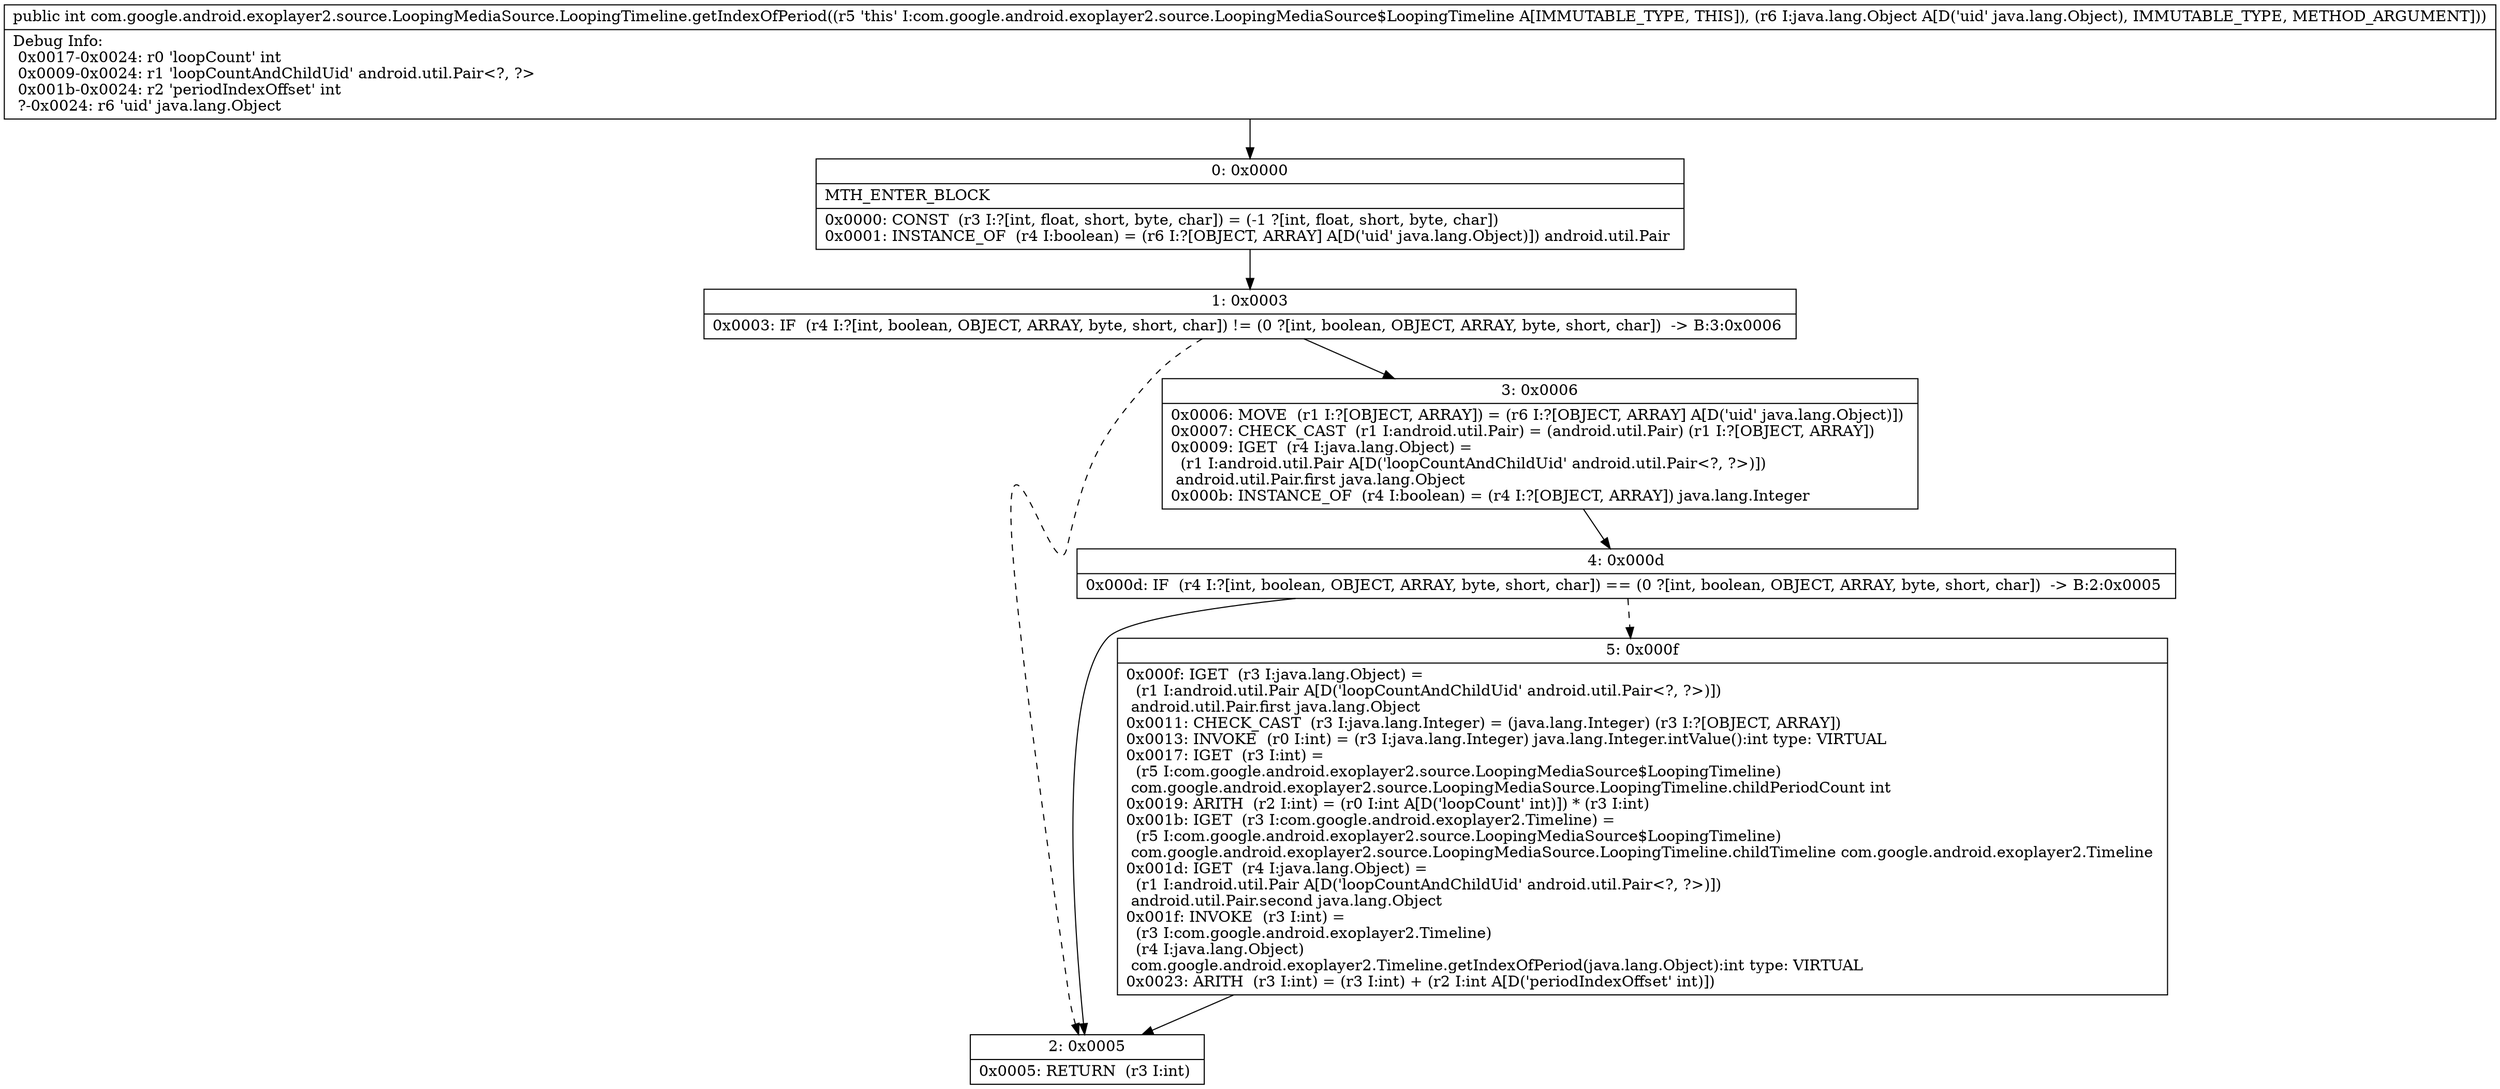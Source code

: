 digraph "CFG forcom.google.android.exoplayer2.source.LoopingMediaSource.LoopingTimeline.getIndexOfPeriod(Ljava\/lang\/Object;)I" {
Node_0 [shape=record,label="{0\:\ 0x0000|MTH_ENTER_BLOCK\l|0x0000: CONST  (r3 I:?[int, float, short, byte, char]) = (\-1 ?[int, float, short, byte, char]) \l0x0001: INSTANCE_OF  (r4 I:boolean) = (r6 I:?[OBJECT, ARRAY] A[D('uid' java.lang.Object)]) android.util.Pair \l}"];
Node_1 [shape=record,label="{1\:\ 0x0003|0x0003: IF  (r4 I:?[int, boolean, OBJECT, ARRAY, byte, short, char]) != (0 ?[int, boolean, OBJECT, ARRAY, byte, short, char])  \-\> B:3:0x0006 \l}"];
Node_2 [shape=record,label="{2\:\ 0x0005|0x0005: RETURN  (r3 I:int) \l}"];
Node_3 [shape=record,label="{3\:\ 0x0006|0x0006: MOVE  (r1 I:?[OBJECT, ARRAY]) = (r6 I:?[OBJECT, ARRAY] A[D('uid' java.lang.Object)]) \l0x0007: CHECK_CAST  (r1 I:android.util.Pair) = (android.util.Pair) (r1 I:?[OBJECT, ARRAY]) \l0x0009: IGET  (r4 I:java.lang.Object) = \l  (r1 I:android.util.Pair A[D('loopCountAndChildUid' android.util.Pair\<?, ?\>)])\l android.util.Pair.first java.lang.Object \l0x000b: INSTANCE_OF  (r4 I:boolean) = (r4 I:?[OBJECT, ARRAY]) java.lang.Integer \l}"];
Node_4 [shape=record,label="{4\:\ 0x000d|0x000d: IF  (r4 I:?[int, boolean, OBJECT, ARRAY, byte, short, char]) == (0 ?[int, boolean, OBJECT, ARRAY, byte, short, char])  \-\> B:2:0x0005 \l}"];
Node_5 [shape=record,label="{5\:\ 0x000f|0x000f: IGET  (r3 I:java.lang.Object) = \l  (r1 I:android.util.Pair A[D('loopCountAndChildUid' android.util.Pair\<?, ?\>)])\l android.util.Pair.first java.lang.Object \l0x0011: CHECK_CAST  (r3 I:java.lang.Integer) = (java.lang.Integer) (r3 I:?[OBJECT, ARRAY]) \l0x0013: INVOKE  (r0 I:int) = (r3 I:java.lang.Integer) java.lang.Integer.intValue():int type: VIRTUAL \l0x0017: IGET  (r3 I:int) = \l  (r5 I:com.google.android.exoplayer2.source.LoopingMediaSource$LoopingTimeline)\l com.google.android.exoplayer2.source.LoopingMediaSource.LoopingTimeline.childPeriodCount int \l0x0019: ARITH  (r2 I:int) = (r0 I:int A[D('loopCount' int)]) * (r3 I:int) \l0x001b: IGET  (r3 I:com.google.android.exoplayer2.Timeline) = \l  (r5 I:com.google.android.exoplayer2.source.LoopingMediaSource$LoopingTimeline)\l com.google.android.exoplayer2.source.LoopingMediaSource.LoopingTimeline.childTimeline com.google.android.exoplayer2.Timeline \l0x001d: IGET  (r4 I:java.lang.Object) = \l  (r1 I:android.util.Pair A[D('loopCountAndChildUid' android.util.Pair\<?, ?\>)])\l android.util.Pair.second java.lang.Object \l0x001f: INVOKE  (r3 I:int) = \l  (r3 I:com.google.android.exoplayer2.Timeline)\l  (r4 I:java.lang.Object)\l com.google.android.exoplayer2.Timeline.getIndexOfPeriod(java.lang.Object):int type: VIRTUAL \l0x0023: ARITH  (r3 I:int) = (r3 I:int) + (r2 I:int A[D('periodIndexOffset' int)]) \l}"];
MethodNode[shape=record,label="{public int com.google.android.exoplayer2.source.LoopingMediaSource.LoopingTimeline.getIndexOfPeriod((r5 'this' I:com.google.android.exoplayer2.source.LoopingMediaSource$LoopingTimeline A[IMMUTABLE_TYPE, THIS]), (r6 I:java.lang.Object A[D('uid' java.lang.Object), IMMUTABLE_TYPE, METHOD_ARGUMENT]))  | Debug Info:\l  0x0017\-0x0024: r0 'loopCount' int\l  0x0009\-0x0024: r1 'loopCountAndChildUid' android.util.Pair\<?, ?\>\l  0x001b\-0x0024: r2 'periodIndexOffset' int\l  ?\-0x0024: r6 'uid' java.lang.Object\l}"];
MethodNode -> Node_0;
Node_0 -> Node_1;
Node_1 -> Node_2[style=dashed];
Node_1 -> Node_3;
Node_3 -> Node_4;
Node_4 -> Node_2;
Node_4 -> Node_5[style=dashed];
Node_5 -> Node_2;
}

